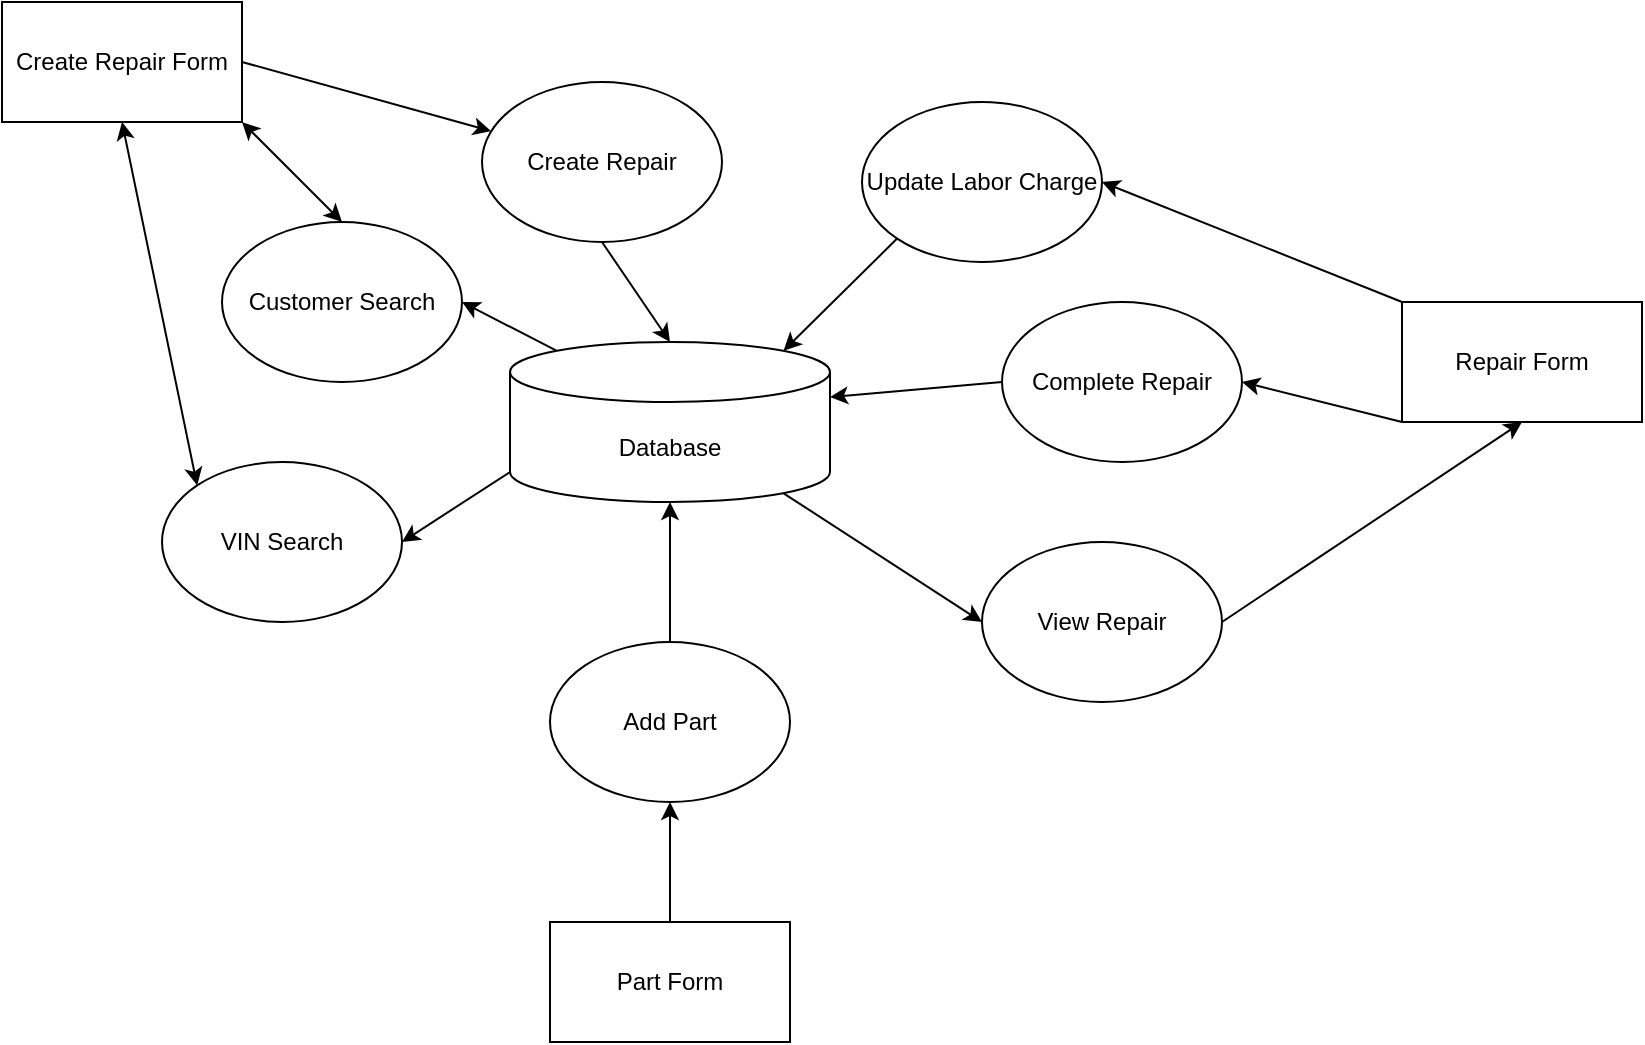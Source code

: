 <mxfile version="15.2.1" type="device"><diagram id="XoyjoBtPK8ZotSZcZiMR" name="Page-1"><mxGraphModel dx="1422" dy="794" grid="1" gridSize="10" guides="1" tooltips="1" connect="1" arrows="1" fold="1" page="1" pageScale="1" pageWidth="827" pageHeight="1169" math="0" shadow="0"><root><mxCell id="0"/><mxCell id="1" parent="0"/><mxCell id="fByQEvCgd7rvl5blFLCu-14" style="rounded=0;orthogonalLoop=1;jettySize=auto;html=1;exitX=0.5;exitY=1;exitDx=0;exitDy=0;entryX=0;entryY=0;entryDx=0;entryDy=0;startArrow=classic;startFill=1;" edge="1" parent="1" source="fByQEvCgd7rvl5blFLCu-1" target="fByQEvCgd7rvl5blFLCu-3"><mxGeometry relative="1" as="geometry"/></mxCell><mxCell id="fByQEvCgd7rvl5blFLCu-18" style="edgeStyle=none;rounded=0;orthogonalLoop=1;jettySize=auto;html=1;exitX=1;exitY=0.5;exitDx=0;exitDy=0;startArrow=none;startFill=0;" edge="1" parent="1" source="fByQEvCgd7rvl5blFLCu-1" target="fByQEvCgd7rvl5blFLCu-5"><mxGeometry relative="1" as="geometry"/></mxCell><mxCell id="fByQEvCgd7rvl5blFLCu-1" value="Create Repair Form" style="rounded=0;whiteSpace=wrap;html=1;" vertex="1" parent="1"><mxGeometry x="80" y="160" width="120" height="60" as="geometry"/></mxCell><mxCell id="fByQEvCgd7rvl5blFLCu-20" style="edgeStyle=none;rounded=0;orthogonalLoop=1;jettySize=auto;html=1;exitX=0;exitY=0;exitDx=0;exitDy=0;entryX=1;entryY=0.5;entryDx=0;entryDy=0;startArrow=none;startFill=0;" edge="1" parent="1" source="fByQEvCgd7rvl5blFLCu-2" target="fByQEvCgd7rvl5blFLCu-10"><mxGeometry relative="1" as="geometry"/></mxCell><mxCell id="fByQEvCgd7rvl5blFLCu-22" style="edgeStyle=none;rounded=0;orthogonalLoop=1;jettySize=auto;html=1;exitX=0;exitY=1;exitDx=0;exitDy=0;entryX=1;entryY=0.5;entryDx=0;entryDy=0;startArrow=none;startFill=0;" edge="1" parent="1" source="fByQEvCgd7rvl5blFLCu-2" target="fByQEvCgd7rvl5blFLCu-9"><mxGeometry relative="1" as="geometry"/></mxCell><mxCell id="fByQEvCgd7rvl5blFLCu-2" value="Repair Form" style="rounded=0;whiteSpace=wrap;html=1;" vertex="1" parent="1"><mxGeometry x="780" y="310" width="120" height="60" as="geometry"/></mxCell><mxCell id="fByQEvCgd7rvl5blFLCu-3" value="VIN Search" style="ellipse;whiteSpace=wrap;html=1;" vertex="1" parent="1"><mxGeometry x="160" y="390" width="120" height="80" as="geometry"/></mxCell><mxCell id="fByQEvCgd7rvl5blFLCu-19" style="edgeStyle=none;rounded=0;orthogonalLoop=1;jettySize=auto;html=1;exitX=0.5;exitY=1;exitDx=0;exitDy=0;entryX=0.5;entryY=0;entryDx=0;entryDy=0;entryPerimeter=0;startArrow=none;startFill=0;" edge="1" parent="1" source="fByQEvCgd7rvl5blFLCu-5" target="fByQEvCgd7rvl5blFLCu-6"><mxGeometry relative="1" as="geometry"/></mxCell><mxCell id="fByQEvCgd7rvl5blFLCu-5" value="Create Repair" style="ellipse;whiteSpace=wrap;html=1;" vertex="1" parent="1"><mxGeometry x="320" y="200" width="120" height="80" as="geometry"/></mxCell><mxCell id="fByQEvCgd7rvl5blFLCu-15" style="edgeStyle=none;rounded=0;orthogonalLoop=1;jettySize=auto;html=1;exitX=0;exitY=1;exitDx=0;exitDy=-15;exitPerimeter=0;entryX=1;entryY=0.5;entryDx=0;entryDy=0;startArrow=none;startFill=0;" edge="1" parent="1" source="fByQEvCgd7rvl5blFLCu-6" target="fByQEvCgd7rvl5blFLCu-3"><mxGeometry relative="1" as="geometry"/></mxCell><mxCell id="fByQEvCgd7rvl5blFLCu-17" style="edgeStyle=none;rounded=0;orthogonalLoop=1;jettySize=auto;html=1;exitX=0.145;exitY=0;exitDx=0;exitDy=4.35;exitPerimeter=0;entryX=1;entryY=0.5;entryDx=0;entryDy=0;startArrow=none;startFill=0;" edge="1" parent="1" source="fByQEvCgd7rvl5blFLCu-6" target="fByQEvCgd7rvl5blFLCu-7"><mxGeometry relative="1" as="geometry"/></mxCell><mxCell id="fByQEvCgd7rvl5blFLCu-25" style="edgeStyle=none;rounded=0;orthogonalLoop=1;jettySize=auto;html=1;exitX=0.855;exitY=1;exitDx=0;exitDy=-4.35;exitPerimeter=0;entryX=0;entryY=0.5;entryDx=0;entryDy=0;startArrow=none;startFill=0;" edge="1" parent="1" source="fByQEvCgd7rvl5blFLCu-6" target="fByQEvCgd7rvl5blFLCu-13"><mxGeometry relative="1" as="geometry"/></mxCell><mxCell id="fByQEvCgd7rvl5blFLCu-6" value="Database" style="shape=cylinder3;whiteSpace=wrap;html=1;boundedLbl=1;backgroundOutline=1;size=15;" vertex="1" parent="1"><mxGeometry x="334" y="330" width="160" height="80" as="geometry"/></mxCell><mxCell id="fByQEvCgd7rvl5blFLCu-16" style="edgeStyle=none;rounded=0;orthogonalLoop=1;jettySize=auto;html=1;exitX=0.5;exitY=0;exitDx=0;exitDy=0;entryX=1;entryY=1;entryDx=0;entryDy=0;startArrow=classic;startFill=1;" edge="1" parent="1" source="fByQEvCgd7rvl5blFLCu-7" target="fByQEvCgd7rvl5blFLCu-1"><mxGeometry relative="1" as="geometry"/></mxCell><mxCell id="fByQEvCgd7rvl5blFLCu-7" value="Customer Search" style="ellipse;whiteSpace=wrap;html=1;" vertex="1" parent="1"><mxGeometry x="190" y="270" width="120" height="80" as="geometry"/></mxCell><mxCell id="fByQEvCgd7rvl5blFLCu-23" style="edgeStyle=none;rounded=0;orthogonalLoop=1;jettySize=auto;html=1;exitX=0;exitY=0.5;exitDx=0;exitDy=0;entryX=1;entryY=0;entryDx=0;entryDy=27.5;entryPerimeter=0;startArrow=none;startFill=0;" edge="1" parent="1" source="fByQEvCgd7rvl5blFLCu-9" target="fByQEvCgd7rvl5blFLCu-6"><mxGeometry relative="1" as="geometry"/></mxCell><mxCell id="fByQEvCgd7rvl5blFLCu-9" value="Complete Repair" style="ellipse;whiteSpace=wrap;html=1;" vertex="1" parent="1"><mxGeometry x="580" y="310" width="120" height="80" as="geometry"/></mxCell><mxCell id="fByQEvCgd7rvl5blFLCu-21" style="edgeStyle=none;rounded=0;orthogonalLoop=1;jettySize=auto;html=1;exitX=0;exitY=1;exitDx=0;exitDy=0;entryX=0.855;entryY=0;entryDx=0;entryDy=4.35;entryPerimeter=0;startArrow=none;startFill=0;" edge="1" parent="1" source="fByQEvCgd7rvl5blFLCu-10" target="fByQEvCgd7rvl5blFLCu-6"><mxGeometry relative="1" as="geometry"/></mxCell><mxCell id="fByQEvCgd7rvl5blFLCu-10" value="Update Labor Charge" style="ellipse;whiteSpace=wrap;html=1;" vertex="1" parent="1"><mxGeometry x="510" y="210" width="120" height="80" as="geometry"/></mxCell><mxCell id="fByQEvCgd7rvl5blFLCu-26" style="edgeStyle=none;rounded=0;orthogonalLoop=1;jettySize=auto;html=1;exitX=0.5;exitY=0;exitDx=0;exitDy=0;entryX=0.5;entryY=1;entryDx=0;entryDy=0;startArrow=none;startFill=0;" edge="1" parent="1" source="fByQEvCgd7rvl5blFLCu-11" target="fByQEvCgd7rvl5blFLCu-12"><mxGeometry relative="1" as="geometry"/></mxCell><mxCell id="fByQEvCgd7rvl5blFLCu-11" value="Part Form" style="rounded=0;whiteSpace=wrap;html=1;" vertex="1" parent="1"><mxGeometry x="354" y="620" width="120" height="60" as="geometry"/></mxCell><mxCell id="fByQEvCgd7rvl5blFLCu-27" style="edgeStyle=none;rounded=0;orthogonalLoop=1;jettySize=auto;html=1;exitX=0.5;exitY=0;exitDx=0;exitDy=0;entryX=0.5;entryY=1;entryDx=0;entryDy=0;entryPerimeter=0;startArrow=none;startFill=0;" edge="1" parent="1" source="fByQEvCgd7rvl5blFLCu-12" target="fByQEvCgd7rvl5blFLCu-6"><mxGeometry relative="1" as="geometry"/></mxCell><mxCell id="fByQEvCgd7rvl5blFLCu-12" value="Add Part" style="ellipse;whiteSpace=wrap;html=1;" vertex="1" parent="1"><mxGeometry x="354" y="480" width="120" height="80" as="geometry"/></mxCell><mxCell id="fByQEvCgd7rvl5blFLCu-24" style="edgeStyle=none;rounded=0;orthogonalLoop=1;jettySize=auto;html=1;exitX=1;exitY=0.5;exitDx=0;exitDy=0;entryX=0.5;entryY=1;entryDx=0;entryDy=0;startArrow=none;startFill=0;" edge="1" parent="1" source="fByQEvCgd7rvl5blFLCu-13" target="fByQEvCgd7rvl5blFLCu-2"><mxGeometry relative="1" as="geometry"/></mxCell><mxCell id="fByQEvCgd7rvl5blFLCu-13" value="View Repair" style="ellipse;whiteSpace=wrap;html=1;" vertex="1" parent="1"><mxGeometry x="570" y="430" width="120" height="80" as="geometry"/></mxCell></root></mxGraphModel></diagram></mxfile>